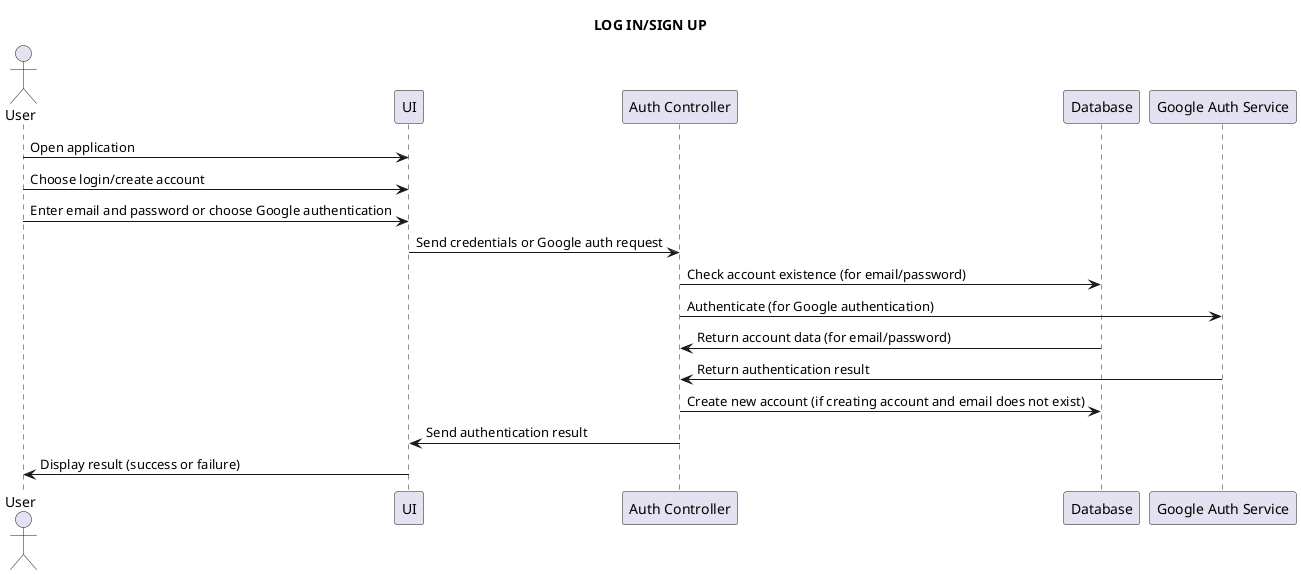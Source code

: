 @startuml .

actor User
participant UI
participant AuthController as "Auth Controller"
participant Database
participant GoogleAuthService as "Google Auth Service"

title LOG IN/SIGN UP
User -> UI: Open application
User -> UI: Choose login/create account
User -> UI: Enter email and password or choose Google authentication
UI -> AuthController: Send credentials or Google auth request
AuthController -> Database: Check account existence (for email/password)
AuthController -> GoogleAuthService: Authenticate (for Google authentication)
Database -> AuthController: Return account data (for email/password)
GoogleAuthService -> AuthController: Return authentication result
AuthController -> Database: Create new account (if creating account and email does not exist)
AuthController -> UI: Send authentication result
UI -> User: Display result (success or failure)

@enduml